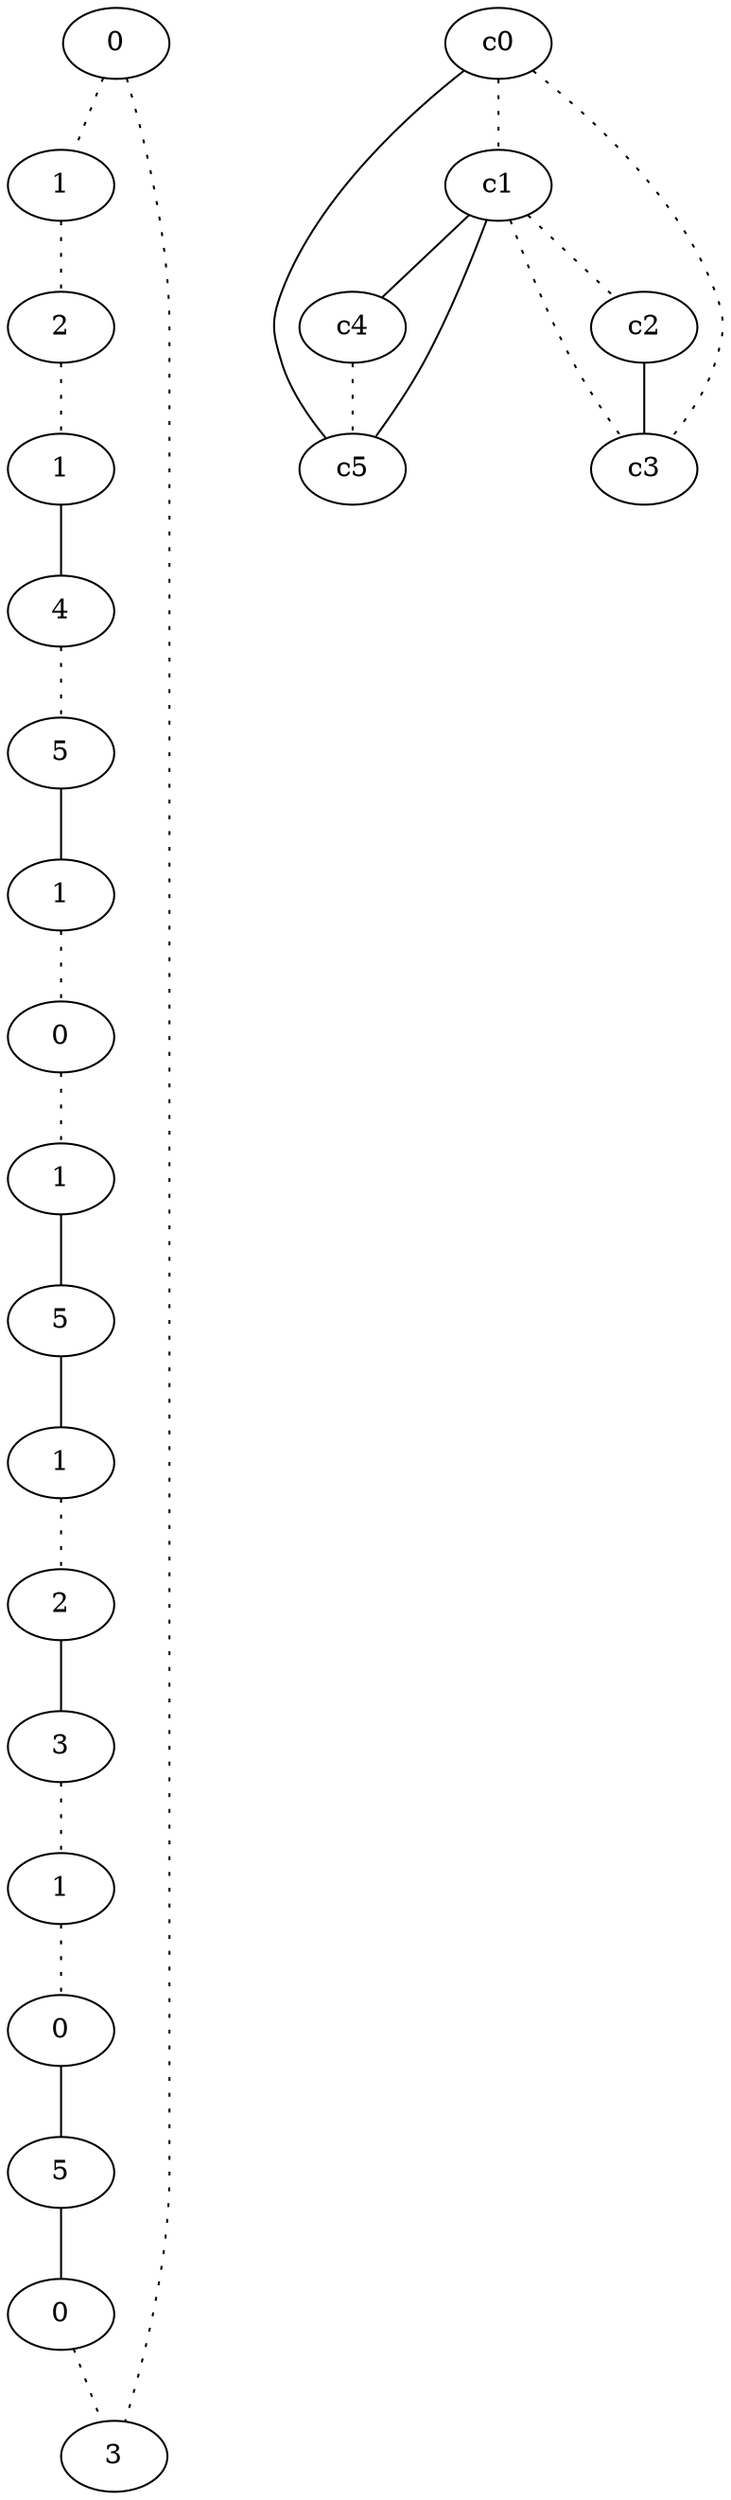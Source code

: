 graph {
a0[label=0];
a1[label=1];
a2[label=2];
a3[label=1];
a4[label=4];
a5[label=5];
a6[label=1];
a7[label=0];
a8[label=1];
a9[label=5];
a10[label=1];
a11[label=2];
a12[label=3];
a13[label=1];
a14[label=0];
a15[label=5];
a16[label=0];
a17[label=3];
a0 -- a1 [style=dotted];
a0 -- a17 [style=dotted];
a1 -- a2 [style=dotted];
a2 -- a3 [style=dotted];
a3 -- a4;
a4 -- a5 [style=dotted];
a5 -- a6;
a6 -- a7 [style=dotted];
a7 -- a8 [style=dotted];
a8 -- a9;
a9 -- a10;
a10 -- a11 [style=dotted];
a11 -- a12;
a12 -- a13 [style=dotted];
a13 -- a14 [style=dotted];
a14 -- a15;
a15 -- a16;
a16 -- a17 [style=dotted];
c0 -- c1 [style=dotted];
c0 -- c3 [style=dotted];
c0 -- c5;
c1 -- c2 [style=dotted];
c1 -- c3 [style=dotted];
c1 -- c4;
c1 -- c5;
c2 -- c3;
c4 -- c5 [style=dotted];
}
